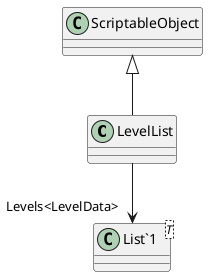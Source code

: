 @startuml
class LevelList {
}
class "List`1"<T> {
}
ScriptableObject <|-- LevelList
LevelList --> "Levels<LevelData>" "List`1"
@enduml

